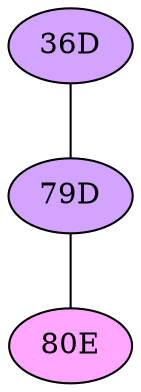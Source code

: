 // The Round Table
graph {
	"36D" [fillcolor="#D3A4FF" style=radial]
	"79D" [fillcolor="#D3A4FF" style=radial]
	"36D" -- "79D" [penwidth=1]
	"79D" [fillcolor="#D3A4FF" style=radial]
	"80E" [fillcolor="#FFA6FF" style=radial]
	"79D" -- "80E" [penwidth=1]
}

